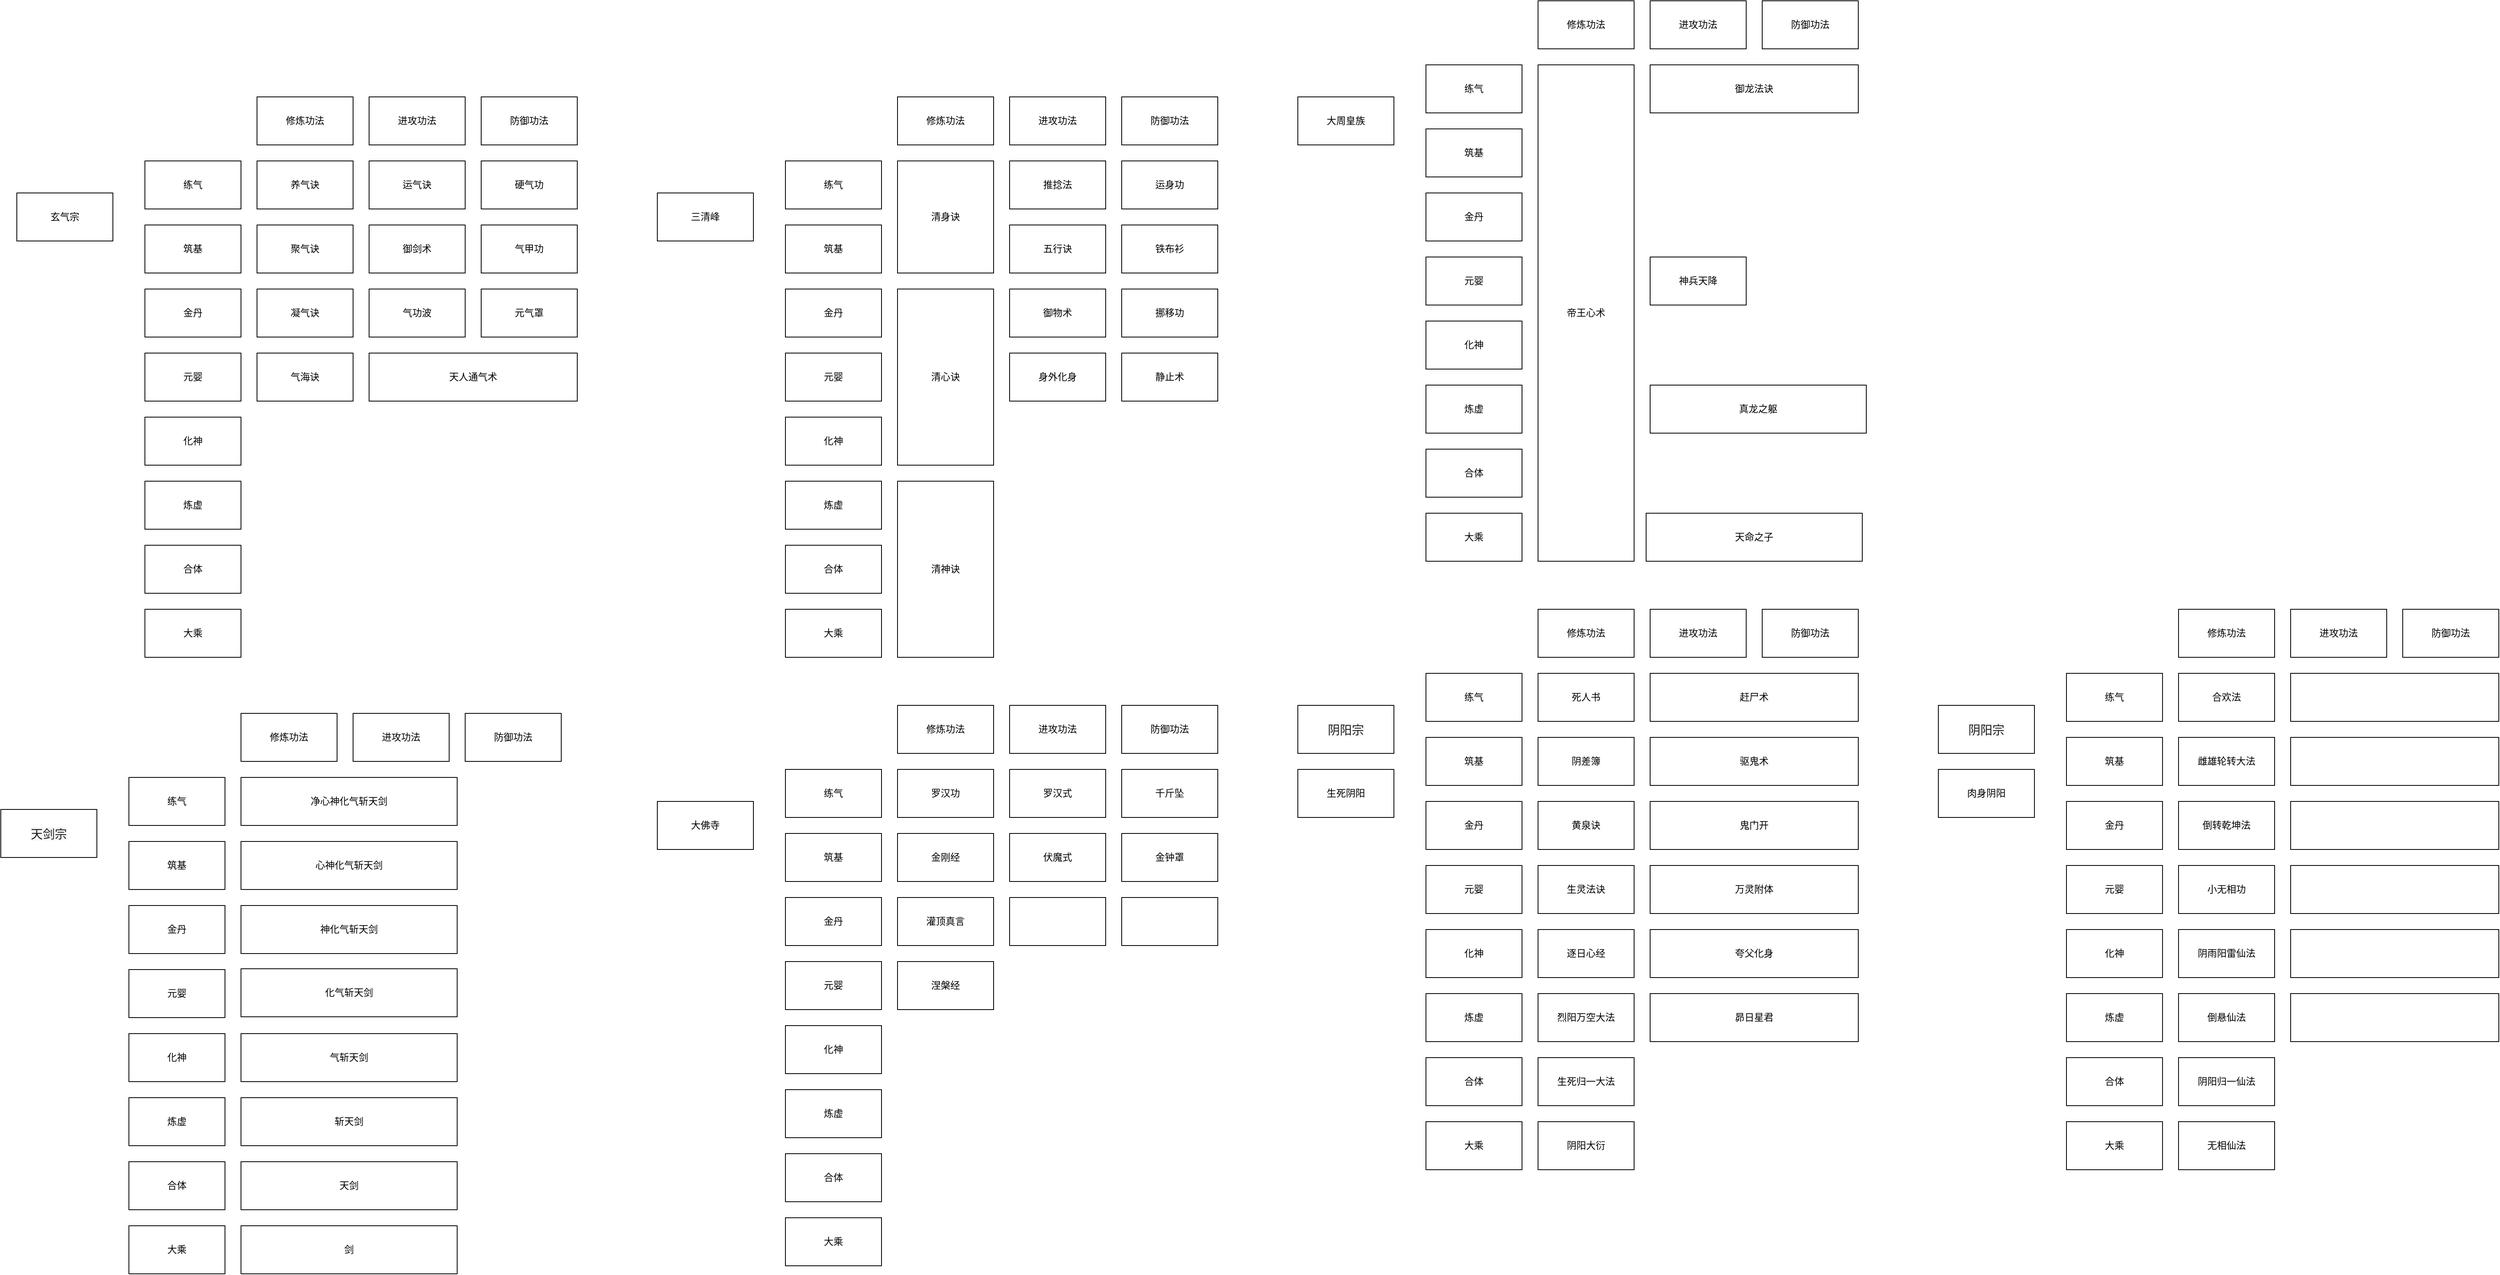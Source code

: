 <mxfile version="16.5.1" type="device"><diagram id="92q2BWoxsPGrW1N8qf2C" name="第 1 页"><mxGraphModel dx="1609" dy="1748" grid="1" gridSize="10" guides="1" tooltips="1" connect="1" arrows="1" fold="1" page="1" pageScale="1" pageWidth="827" pageHeight="1169" math="0" shadow="0"><root><mxCell id="0"/><mxCell id="1" parent="0"/><mxCell id="Y3WGLjyM90ioVc8jtcTb-1" value="玄气宗" style="rounded=0;whiteSpace=wrap;html=1;" parent="1" vertex="1"><mxGeometry x="10" y="200" width="120" height="60" as="geometry"/></mxCell><mxCell id="Y3WGLjyM90ioVc8jtcTb-2" value="养气诀" style="rounded=0;whiteSpace=wrap;html=1;" parent="1" vertex="1"><mxGeometry x="310" y="160" width="120" height="60" as="geometry"/></mxCell><mxCell id="Y3WGLjyM90ioVc8jtcTb-3" value="修炼功法" style="rounded=0;whiteSpace=wrap;html=1;" parent="1" vertex="1"><mxGeometry x="310" y="80" width="120" height="60" as="geometry"/></mxCell><mxCell id="Y3WGLjyM90ioVc8jtcTb-4" value="进攻功法" style="rounded=0;whiteSpace=wrap;html=1;" parent="1" vertex="1"><mxGeometry x="450" y="80" width="120" height="60" as="geometry"/></mxCell><mxCell id="Y3WGLjyM90ioVc8jtcTb-5" value="凝气诀" style="rounded=0;whiteSpace=wrap;html=1;" parent="1" vertex="1"><mxGeometry x="310" y="320" width="120" height="60" as="geometry"/></mxCell><mxCell id="Y3WGLjyM90ioVc8jtcTb-6" value="运气诀" style="rounded=0;whiteSpace=wrap;html=1;" parent="1" vertex="1"><mxGeometry x="450" y="160" width="120" height="60" as="geometry"/></mxCell><mxCell id="Y3WGLjyM90ioVc8jtcTb-7" value="御剑术" style="rounded=0;whiteSpace=wrap;html=1;" parent="1" vertex="1"><mxGeometry x="450" y="240" width="120" height="60" as="geometry"/></mxCell><mxCell id="Y3WGLjyM90ioVc8jtcTb-8" value="聚气诀" style="rounded=0;whiteSpace=wrap;html=1;" parent="1" vertex="1"><mxGeometry x="310" y="240" width="120" height="60" as="geometry"/></mxCell><mxCell id="Y3WGLjyM90ioVc8jtcTb-9" value="气功波" style="rounded=0;whiteSpace=wrap;html=1;" parent="1" vertex="1"><mxGeometry x="450" y="320" width="120" height="60" as="geometry"/></mxCell><mxCell id="Y3WGLjyM90ioVc8jtcTb-16" value="炼虚" style="rounded=0;whiteSpace=wrap;html=1;" parent="1" vertex="1"><mxGeometry x="170" y="560" width="120" height="60" as="geometry"/></mxCell><mxCell id="Y3WGLjyM90ioVc8jtcTb-17" value="合体" style="rounded=0;whiteSpace=wrap;html=1;" parent="1" vertex="1"><mxGeometry x="170" y="640" width="120" height="60" as="geometry"/></mxCell><mxCell id="Y3WGLjyM90ioVc8jtcTb-18" value="大乘" style="rounded=0;whiteSpace=wrap;html=1;" parent="1" vertex="1"><mxGeometry x="170" y="720" width="120" height="60" as="geometry"/></mxCell><mxCell id="Y3WGLjyM90ioVc8jtcTb-19" value="练气" style="rounded=0;whiteSpace=wrap;html=1;" parent="1" vertex="1"><mxGeometry x="170" y="160" width="120" height="60" as="geometry"/></mxCell><mxCell id="Y3WGLjyM90ioVc8jtcTb-20" value="筑基" style="rounded=0;whiteSpace=wrap;html=1;" parent="1" vertex="1"><mxGeometry x="170" y="240" width="120" height="60" as="geometry"/></mxCell><mxCell id="Y3WGLjyM90ioVc8jtcTb-21" value="金丹" style="rounded=0;whiteSpace=wrap;html=1;" parent="1" vertex="1"><mxGeometry x="170" y="320" width="120" height="60" as="geometry"/></mxCell><mxCell id="Y3WGLjyM90ioVc8jtcTb-22" value="元婴" style="rounded=0;whiteSpace=wrap;html=1;" parent="1" vertex="1"><mxGeometry x="170" y="400" width="120" height="60" as="geometry"/></mxCell><mxCell id="Y3WGLjyM90ioVc8jtcTb-23" value="化神" style="rounded=0;whiteSpace=wrap;html=1;" parent="1" vertex="1"><mxGeometry x="170" y="480" width="120" height="60" as="geometry"/></mxCell><mxCell id="Y3WGLjyM90ioVc8jtcTb-28" value="气海诀" style="rounded=0;whiteSpace=wrap;html=1;" parent="1" vertex="1"><mxGeometry x="310" y="400" width="120" height="60" as="geometry"/></mxCell><mxCell id="Y3WGLjyM90ioVc8jtcTb-29" value="天人通气术" style="rounded=0;whiteSpace=wrap;html=1;" parent="1" vertex="1"><mxGeometry x="450" y="400" width="260" height="60" as="geometry"/></mxCell><mxCell id="Y3WGLjyM90ioVc8jtcTb-30" value="元气罩" style="rounded=0;whiteSpace=wrap;html=1;" parent="1" vertex="1"><mxGeometry x="590" y="320" width="120" height="60" as="geometry"/></mxCell><mxCell id="Y3WGLjyM90ioVc8jtcTb-31" value="硬气功" style="rounded=0;whiteSpace=wrap;html=1;" parent="1" vertex="1"><mxGeometry x="590" y="160" width="120" height="60" as="geometry"/></mxCell><mxCell id="Y3WGLjyM90ioVc8jtcTb-32" value="防御功法" style="rounded=0;whiteSpace=wrap;html=1;" parent="1" vertex="1"><mxGeometry x="590" y="80" width="120" height="60" as="geometry"/></mxCell><mxCell id="Y3WGLjyM90ioVc8jtcTb-33" value="气甲功" style="rounded=0;whiteSpace=wrap;html=1;" parent="1" vertex="1"><mxGeometry x="590" y="240" width="120" height="60" as="geometry"/></mxCell><mxCell id="Y3WGLjyM90ioVc8jtcTb-34" value="&lt;span style=&quot;color: rgb(29 , 28 , 29) ; font-size: 15px ; text-align: left ; background-color: rgb(248 , 248 , 248)&quot;&gt;天剑宗&lt;/span&gt;" style="rounded=0;whiteSpace=wrap;html=1;" parent="1" vertex="1"><mxGeometry x="-10" y="970" width="120" height="60" as="geometry"/></mxCell><mxCell id="Y3WGLjyM90ioVc8jtcTb-36" value="修炼功法" style="rounded=0;whiteSpace=wrap;html=1;" parent="1" vertex="1"><mxGeometry x="290" y="850" width="120" height="60" as="geometry"/></mxCell><mxCell id="Y3WGLjyM90ioVc8jtcTb-37" value="进攻功法" style="rounded=0;whiteSpace=wrap;html=1;" parent="1" vertex="1"><mxGeometry x="430" y="850" width="120" height="60" as="geometry"/></mxCell><mxCell id="Y3WGLjyM90ioVc8jtcTb-43" value="炼虚" style="rounded=0;whiteSpace=wrap;html=1;" parent="1" vertex="1"><mxGeometry x="150" y="1330" width="120" height="60" as="geometry"/></mxCell><mxCell id="Y3WGLjyM90ioVc8jtcTb-44" value="合体" style="rounded=0;whiteSpace=wrap;html=1;" parent="1" vertex="1"><mxGeometry x="150" y="1410" width="120" height="60" as="geometry"/></mxCell><mxCell id="Y3WGLjyM90ioVc8jtcTb-45" value="大乘" style="rounded=0;whiteSpace=wrap;html=1;" parent="1" vertex="1"><mxGeometry x="150" y="1490" width="120" height="60" as="geometry"/></mxCell><mxCell id="Y3WGLjyM90ioVc8jtcTb-46" value="练气" style="rounded=0;whiteSpace=wrap;html=1;" parent="1" vertex="1"><mxGeometry x="150" y="930" width="120" height="60" as="geometry"/></mxCell><mxCell id="Y3WGLjyM90ioVc8jtcTb-47" value="筑基" style="rounded=0;whiteSpace=wrap;html=1;" parent="1" vertex="1"><mxGeometry x="150" y="1010" width="120" height="60" as="geometry"/></mxCell><mxCell id="Y3WGLjyM90ioVc8jtcTb-48" value="金丹" style="rounded=0;whiteSpace=wrap;html=1;" parent="1" vertex="1"><mxGeometry x="150" y="1090" width="120" height="60" as="geometry"/></mxCell><mxCell id="Y3WGLjyM90ioVc8jtcTb-49" value="元婴" style="rounded=0;whiteSpace=wrap;html=1;" parent="1" vertex="1"><mxGeometry x="150" y="1170" width="120" height="60" as="geometry"/></mxCell><mxCell id="Y3WGLjyM90ioVc8jtcTb-50" value="化神" style="rounded=0;whiteSpace=wrap;html=1;" parent="1" vertex="1"><mxGeometry x="150" y="1250" width="120" height="60" as="geometry"/></mxCell><mxCell id="Y3WGLjyM90ioVc8jtcTb-55" value="防御功法" style="rounded=0;whiteSpace=wrap;html=1;" parent="1" vertex="1"><mxGeometry x="570" y="850" width="120" height="60" as="geometry"/></mxCell><mxCell id="Y3WGLjyM90ioVc8jtcTb-57" value="剑" style="rounded=0;whiteSpace=wrap;html=1;" parent="1" vertex="1"><mxGeometry x="290" y="1490" width="270" height="60" as="geometry"/></mxCell><mxCell id="Y3WGLjyM90ioVc8jtcTb-58" value="天剑" style="rounded=0;whiteSpace=wrap;html=1;" parent="1" vertex="1"><mxGeometry x="290" y="1410" width="270" height="60" as="geometry"/></mxCell><mxCell id="Y3WGLjyM90ioVc8jtcTb-59" value="斩天剑" style="rounded=0;whiteSpace=wrap;html=1;" parent="1" vertex="1"><mxGeometry x="290" y="1330" width="270" height="60" as="geometry"/></mxCell><mxCell id="Y3WGLjyM90ioVc8jtcTb-60" value="气斩天剑" style="rounded=0;whiteSpace=wrap;html=1;" parent="1" vertex="1"><mxGeometry x="290" y="1250" width="270" height="60" as="geometry"/></mxCell><mxCell id="Y3WGLjyM90ioVc8jtcTb-61" value="化气斩天剑" style="rounded=0;whiteSpace=wrap;html=1;" parent="1" vertex="1"><mxGeometry x="290" y="1169" width="270" height="60" as="geometry"/></mxCell><mxCell id="Y3WGLjyM90ioVc8jtcTb-62" value="神化气斩天剑" style="rounded=0;whiteSpace=wrap;html=1;" parent="1" vertex="1"><mxGeometry x="290" y="1090" width="270" height="60" as="geometry"/></mxCell><mxCell id="Y3WGLjyM90ioVc8jtcTb-64" value="心神化气斩天剑" style="rounded=0;whiteSpace=wrap;html=1;" parent="1" vertex="1"><mxGeometry x="290" y="1010" width="270" height="60" as="geometry"/></mxCell><mxCell id="Y3WGLjyM90ioVc8jtcTb-65" value="净心神化气斩天剑" style="rounded=0;whiteSpace=wrap;html=1;" parent="1" vertex="1"><mxGeometry x="290" y="930" width="270" height="60" as="geometry"/></mxCell><mxCell id="Y3WGLjyM90ioVc8jtcTb-66" value="三清峰" style="rounded=0;whiteSpace=wrap;html=1;" parent="1" vertex="1"><mxGeometry x="810" y="200" width="120" height="60" as="geometry"/></mxCell><mxCell id="Y3WGLjyM90ioVc8jtcTb-67" value="清身诀" style="rounded=0;whiteSpace=wrap;html=1;" parent="1" vertex="1"><mxGeometry x="1110" y="160" width="120" height="140" as="geometry"/></mxCell><mxCell id="Y3WGLjyM90ioVc8jtcTb-68" value="修炼功法" style="rounded=0;whiteSpace=wrap;html=1;" parent="1" vertex="1"><mxGeometry x="1110" y="80" width="120" height="60" as="geometry"/></mxCell><mxCell id="Y3WGLjyM90ioVc8jtcTb-69" value="进攻功法" style="rounded=0;whiteSpace=wrap;html=1;" parent="1" vertex="1"><mxGeometry x="1250" y="80" width="120" height="60" as="geometry"/></mxCell><mxCell id="Y3WGLjyM90ioVc8jtcTb-75" value="炼虚" style="rounded=0;whiteSpace=wrap;html=1;" parent="1" vertex="1"><mxGeometry x="970" y="560" width="120" height="60" as="geometry"/></mxCell><mxCell id="Y3WGLjyM90ioVc8jtcTb-76" value="合体" style="rounded=0;whiteSpace=wrap;html=1;" parent="1" vertex="1"><mxGeometry x="970" y="640" width="120" height="60" as="geometry"/></mxCell><mxCell id="Y3WGLjyM90ioVc8jtcTb-77" value="大乘" style="rounded=0;whiteSpace=wrap;html=1;" parent="1" vertex="1"><mxGeometry x="970" y="720" width="120" height="60" as="geometry"/></mxCell><mxCell id="Y3WGLjyM90ioVc8jtcTb-78" value="练气" style="rounded=0;whiteSpace=wrap;html=1;" parent="1" vertex="1"><mxGeometry x="970" y="160" width="120" height="60" as="geometry"/></mxCell><mxCell id="Y3WGLjyM90ioVc8jtcTb-79" value="筑基" style="rounded=0;whiteSpace=wrap;html=1;" parent="1" vertex="1"><mxGeometry x="970" y="240" width="120" height="60" as="geometry"/></mxCell><mxCell id="Y3WGLjyM90ioVc8jtcTb-80" value="金丹" style="rounded=0;whiteSpace=wrap;html=1;" parent="1" vertex="1"><mxGeometry x="970" y="320" width="120" height="60" as="geometry"/></mxCell><mxCell id="Y3WGLjyM90ioVc8jtcTb-81" value="元婴" style="rounded=0;whiteSpace=wrap;html=1;" parent="1" vertex="1"><mxGeometry x="970" y="400" width="120" height="60" as="geometry"/></mxCell><mxCell id="Y3WGLjyM90ioVc8jtcTb-82" value="化神" style="rounded=0;whiteSpace=wrap;html=1;" parent="1" vertex="1"><mxGeometry x="970" y="480" width="120" height="60" as="geometry"/></mxCell><mxCell id="Y3WGLjyM90ioVc8jtcTb-83" value="清心诀" style="rounded=0;whiteSpace=wrap;html=1;" parent="1" vertex="1"><mxGeometry x="1110" y="320" width="120" height="220" as="geometry"/></mxCell><mxCell id="Y3WGLjyM90ioVc8jtcTb-87" value="防御功法" style="rounded=0;whiteSpace=wrap;html=1;" parent="1" vertex="1"><mxGeometry x="1390" y="80" width="120" height="60" as="geometry"/></mxCell><mxCell id="Y3WGLjyM90ioVc8jtcTb-89" value="清神诀" style="rounded=0;whiteSpace=wrap;html=1;" parent="1" vertex="1"><mxGeometry x="1110" y="560" width="120" height="220" as="geometry"/></mxCell><mxCell id="Y3WGLjyM90ioVc8jtcTb-90" value="推捻法" style="rounded=0;whiteSpace=wrap;html=1;" parent="1" vertex="1"><mxGeometry x="1250" y="160" width="120" height="60" as="geometry"/></mxCell><mxCell id="Y3WGLjyM90ioVc8jtcTb-91" value="运身功" style="rounded=0;whiteSpace=wrap;html=1;" parent="1" vertex="1"><mxGeometry x="1390" y="160" width="120" height="60" as="geometry"/></mxCell><mxCell id="Y3WGLjyM90ioVc8jtcTb-92" value="五行诀" style="rounded=0;whiteSpace=wrap;html=1;" parent="1" vertex="1"><mxGeometry x="1250" y="240" width="120" height="60" as="geometry"/></mxCell><mxCell id="Y3WGLjyM90ioVc8jtcTb-93" value="铁布衫" style="rounded=0;whiteSpace=wrap;html=1;" parent="1" vertex="1"><mxGeometry x="1390" y="240" width="120" height="60" as="geometry"/></mxCell><mxCell id="Y3WGLjyM90ioVc8jtcTb-94" value="御物术" style="rounded=0;whiteSpace=wrap;html=1;" parent="1" vertex="1"><mxGeometry x="1250" y="320" width="120" height="60" as="geometry"/></mxCell><mxCell id="Y3WGLjyM90ioVc8jtcTb-95" value="挪移功" style="rounded=0;whiteSpace=wrap;html=1;" parent="1" vertex="1"><mxGeometry x="1390" y="320" width="120" height="60" as="geometry"/></mxCell><mxCell id="Y3WGLjyM90ioVc8jtcTb-96" value="身外化身" style="rounded=0;whiteSpace=wrap;html=1;" parent="1" vertex="1"><mxGeometry x="1250" y="400" width="120" height="60" as="geometry"/></mxCell><mxCell id="Y3WGLjyM90ioVc8jtcTb-97" value="静止术" style="rounded=0;whiteSpace=wrap;html=1;" parent="1" vertex="1"><mxGeometry x="1390" y="400" width="120" height="60" as="geometry"/></mxCell><mxCell id="Y3WGLjyM90ioVc8jtcTb-98" value="大佛寺" style="rounded=0;whiteSpace=wrap;html=1;" parent="1" vertex="1"><mxGeometry x="810" y="960" width="120" height="60" as="geometry"/></mxCell><mxCell id="Y3WGLjyM90ioVc8jtcTb-100" value="修炼功法" style="rounded=0;whiteSpace=wrap;html=1;" parent="1" vertex="1"><mxGeometry x="1110" y="840" width="120" height="60" as="geometry"/></mxCell><mxCell id="Y3WGLjyM90ioVc8jtcTb-101" value="进攻功法" style="rounded=0;whiteSpace=wrap;html=1;" parent="1" vertex="1"><mxGeometry x="1250" y="840" width="120" height="60" as="geometry"/></mxCell><mxCell id="Y3WGLjyM90ioVc8jtcTb-107" value="炼虚" style="rounded=0;whiteSpace=wrap;html=1;" parent="1" vertex="1"><mxGeometry x="970" y="1320" width="120" height="60" as="geometry"/></mxCell><mxCell id="Y3WGLjyM90ioVc8jtcTb-108" value="合体" style="rounded=0;whiteSpace=wrap;html=1;" parent="1" vertex="1"><mxGeometry x="970" y="1400" width="120" height="60" as="geometry"/></mxCell><mxCell id="Y3WGLjyM90ioVc8jtcTb-109" value="大乘" style="rounded=0;whiteSpace=wrap;html=1;" parent="1" vertex="1"><mxGeometry x="970" y="1480" width="120" height="60" as="geometry"/></mxCell><mxCell id="Y3WGLjyM90ioVc8jtcTb-110" value="练气" style="rounded=0;whiteSpace=wrap;html=1;" parent="1" vertex="1"><mxGeometry x="970" y="920" width="120" height="60" as="geometry"/></mxCell><mxCell id="Y3WGLjyM90ioVc8jtcTb-111" value="筑基" style="rounded=0;whiteSpace=wrap;html=1;" parent="1" vertex="1"><mxGeometry x="970" y="1000" width="120" height="60" as="geometry"/></mxCell><mxCell id="Y3WGLjyM90ioVc8jtcTb-112" value="金丹" style="rounded=0;whiteSpace=wrap;html=1;" parent="1" vertex="1"><mxGeometry x="970" y="1080" width="120" height="60" as="geometry"/></mxCell><mxCell id="Y3WGLjyM90ioVc8jtcTb-113" value="元婴" style="rounded=0;whiteSpace=wrap;html=1;" parent="1" vertex="1"><mxGeometry x="970" y="1160" width="120" height="60" as="geometry"/></mxCell><mxCell id="Y3WGLjyM90ioVc8jtcTb-114" value="化神" style="rounded=0;whiteSpace=wrap;html=1;" parent="1" vertex="1"><mxGeometry x="970" y="1240" width="120" height="60" as="geometry"/></mxCell><mxCell id="Y3WGLjyM90ioVc8jtcTb-119" value="防御功法" style="rounded=0;whiteSpace=wrap;html=1;" parent="1" vertex="1"><mxGeometry x="1390" y="840" width="120" height="60" as="geometry"/></mxCell><mxCell id="Y3WGLjyM90ioVc8jtcTb-121" value="罗汉功" style="rounded=0;whiteSpace=wrap;html=1;" parent="1" vertex="1"><mxGeometry x="1110" y="920" width="120" height="60" as="geometry"/></mxCell><mxCell id="Y3WGLjyM90ioVc8jtcTb-122" value="金刚经" style="rounded=0;whiteSpace=wrap;html=1;" parent="1" vertex="1"><mxGeometry x="1110" y="1000" width="120" height="60" as="geometry"/></mxCell><mxCell id="Y3WGLjyM90ioVc8jtcTb-123" value="灌顶真言" style="rounded=0;whiteSpace=wrap;html=1;" parent="1" vertex="1"><mxGeometry x="1110" y="1080" width="120" height="60" as="geometry"/></mxCell><mxCell id="Y3WGLjyM90ioVc8jtcTb-124" value="涅槃经" style="rounded=0;whiteSpace=wrap;html=1;" parent="1" vertex="1"><mxGeometry x="1110" y="1160" width="120" height="60" as="geometry"/></mxCell><mxCell id="Y3WGLjyM90ioVc8jtcTb-125" value="罗汉式" style="rounded=0;whiteSpace=wrap;html=1;" parent="1" vertex="1"><mxGeometry x="1250" y="920" width="120" height="60" as="geometry"/></mxCell><mxCell id="Y3WGLjyM90ioVc8jtcTb-126" value="金钟罩" style="rounded=0;whiteSpace=wrap;html=1;" parent="1" vertex="1"><mxGeometry x="1390" y="1000" width="120" height="60" as="geometry"/></mxCell><mxCell id="Y3WGLjyM90ioVc8jtcTb-127" value="千斤坠" style="rounded=0;whiteSpace=wrap;html=1;" parent="1" vertex="1"><mxGeometry x="1390" y="920" width="120" height="60" as="geometry"/></mxCell><mxCell id="Y3WGLjyM90ioVc8jtcTb-128" value="伏魔式" style="rounded=0;whiteSpace=wrap;html=1;" parent="1" vertex="1"><mxGeometry x="1250" y="1000" width="120" height="60" as="geometry"/></mxCell><mxCell id="Y3WGLjyM90ioVc8jtcTb-129" value="" style="rounded=0;whiteSpace=wrap;html=1;" parent="1" vertex="1"><mxGeometry x="1250" y="1080" width="120" height="60" as="geometry"/></mxCell><mxCell id="Y3WGLjyM90ioVc8jtcTb-130" value="" style="rounded=0;whiteSpace=wrap;html=1;" parent="1" vertex="1"><mxGeometry x="1390" y="1080" width="120" height="60" as="geometry"/></mxCell><mxCell id="Y3WGLjyM90ioVc8jtcTb-131" value="大周皇族" style="rounded=0;whiteSpace=wrap;html=1;" parent="1" vertex="1"><mxGeometry x="1610" y="80" width="120" height="60" as="geometry"/></mxCell><mxCell id="Y3WGLjyM90ioVc8jtcTb-133" value="修炼功法" style="rounded=0;whiteSpace=wrap;html=1;" parent="1" vertex="1"><mxGeometry x="1910" y="-40" width="120" height="60" as="geometry"/></mxCell><mxCell id="Y3WGLjyM90ioVc8jtcTb-134" value="进攻功法" style="rounded=0;whiteSpace=wrap;html=1;" parent="1" vertex="1"><mxGeometry x="2050" y="-40" width="120" height="60" as="geometry"/></mxCell><mxCell id="Y3WGLjyM90ioVc8jtcTb-140" value="炼虚" style="rounded=0;whiteSpace=wrap;html=1;" parent="1" vertex="1"><mxGeometry x="1770" y="440" width="120" height="60" as="geometry"/></mxCell><mxCell id="Y3WGLjyM90ioVc8jtcTb-141" value="合体" style="rounded=0;whiteSpace=wrap;html=1;" parent="1" vertex="1"><mxGeometry x="1770" y="520" width="120" height="60" as="geometry"/></mxCell><mxCell id="Y3WGLjyM90ioVc8jtcTb-142" value="大乘" style="rounded=0;whiteSpace=wrap;html=1;" parent="1" vertex="1"><mxGeometry x="1770" y="600" width="120" height="60" as="geometry"/></mxCell><mxCell id="Y3WGLjyM90ioVc8jtcTb-143" value="练气" style="rounded=0;whiteSpace=wrap;html=1;" parent="1" vertex="1"><mxGeometry x="1770" y="40" width="120" height="60" as="geometry"/></mxCell><mxCell id="Y3WGLjyM90ioVc8jtcTb-144" value="筑基" style="rounded=0;whiteSpace=wrap;html=1;" parent="1" vertex="1"><mxGeometry x="1770" y="120" width="120" height="60" as="geometry"/></mxCell><mxCell id="Y3WGLjyM90ioVc8jtcTb-145" value="金丹" style="rounded=0;whiteSpace=wrap;html=1;" parent="1" vertex="1"><mxGeometry x="1770" y="200" width="120" height="60" as="geometry"/></mxCell><mxCell id="Y3WGLjyM90ioVc8jtcTb-146" value="元婴" style="rounded=0;whiteSpace=wrap;html=1;" parent="1" vertex="1"><mxGeometry x="1770" y="280" width="120" height="60" as="geometry"/></mxCell><mxCell id="Y3WGLjyM90ioVc8jtcTb-147" value="化神" style="rounded=0;whiteSpace=wrap;html=1;" parent="1" vertex="1"><mxGeometry x="1770" y="360" width="120" height="60" as="geometry"/></mxCell><mxCell id="Y3WGLjyM90ioVc8jtcTb-152" value="防御功法" style="rounded=0;whiteSpace=wrap;html=1;" parent="1" vertex="1"><mxGeometry x="2190" y="-40" width="120" height="60" as="geometry"/></mxCell><mxCell id="Y3WGLjyM90ioVc8jtcTb-154" value="帝王心术" style="rounded=0;whiteSpace=wrap;html=1;" parent="1" vertex="1"><mxGeometry x="1910" y="40" width="120" height="620" as="geometry"/></mxCell><mxCell id="Y3WGLjyM90ioVc8jtcTb-155" value="御龙法诀" style="rounded=0;whiteSpace=wrap;html=1;" parent="1" vertex="1"><mxGeometry x="2050" y="40" width="260" height="60" as="geometry"/></mxCell><mxCell id="Y3WGLjyM90ioVc8jtcTb-156" value="神兵天降" style="rounded=0;whiteSpace=wrap;html=1;" parent="1" vertex="1"><mxGeometry x="2050" y="280" width="120" height="60" as="geometry"/></mxCell><mxCell id="Y3WGLjyM90ioVc8jtcTb-157" value="真龙之躯" style="rounded=0;whiteSpace=wrap;html=1;" parent="1" vertex="1"><mxGeometry x="2050" y="440" width="270" height="60" as="geometry"/></mxCell><mxCell id="Y3WGLjyM90ioVc8jtcTb-158" value="天命之子" style="rounded=0;whiteSpace=wrap;html=1;" parent="1" vertex="1"><mxGeometry x="2045" y="600" width="270" height="60" as="geometry"/></mxCell><mxCell id="Y3WGLjyM90ioVc8jtcTb-159" value="&lt;span style=&quot;color: rgb(29 , 28 , 29) ; font-size: 15px ; text-align: left ; background-color: rgb(248 , 248 , 248)&quot;&gt;阴阳宗&lt;/span&gt;" style="rounded=0;whiteSpace=wrap;html=1;" parent="1" vertex="1"><mxGeometry x="1610" y="840" width="120" height="60" as="geometry"/></mxCell><mxCell id="Y3WGLjyM90ioVc8jtcTb-160" value="修炼功法" style="rounded=0;whiteSpace=wrap;html=1;" parent="1" vertex="1"><mxGeometry x="1910" y="720" width="120" height="60" as="geometry"/></mxCell><mxCell id="Y3WGLjyM90ioVc8jtcTb-161" value="进攻功法" style="rounded=0;whiteSpace=wrap;html=1;" parent="1" vertex="1"><mxGeometry x="2050" y="720" width="120" height="60" as="geometry"/></mxCell><mxCell id="Y3WGLjyM90ioVc8jtcTb-162" value="炼虚" style="rounded=0;whiteSpace=wrap;html=1;" parent="1" vertex="1"><mxGeometry x="1770" y="1200" width="120" height="60" as="geometry"/></mxCell><mxCell id="Y3WGLjyM90ioVc8jtcTb-163" value="合体" style="rounded=0;whiteSpace=wrap;html=1;" parent="1" vertex="1"><mxGeometry x="1770" y="1280" width="120" height="60" as="geometry"/></mxCell><mxCell id="Y3WGLjyM90ioVc8jtcTb-164" value="大乘" style="rounded=0;whiteSpace=wrap;html=1;" parent="1" vertex="1"><mxGeometry x="1770" y="1360" width="120" height="60" as="geometry"/></mxCell><mxCell id="Y3WGLjyM90ioVc8jtcTb-165" value="练气" style="rounded=0;whiteSpace=wrap;html=1;" parent="1" vertex="1"><mxGeometry x="1770" y="800" width="120" height="60" as="geometry"/></mxCell><mxCell id="Y3WGLjyM90ioVc8jtcTb-166" value="筑基" style="rounded=0;whiteSpace=wrap;html=1;" parent="1" vertex="1"><mxGeometry x="1770" y="880" width="120" height="60" as="geometry"/></mxCell><mxCell id="Y3WGLjyM90ioVc8jtcTb-167" value="金丹" style="rounded=0;whiteSpace=wrap;html=1;" parent="1" vertex="1"><mxGeometry x="1770" y="960" width="120" height="60" as="geometry"/></mxCell><mxCell id="Y3WGLjyM90ioVc8jtcTb-168" value="元婴" style="rounded=0;whiteSpace=wrap;html=1;" parent="1" vertex="1"><mxGeometry x="1770" y="1040" width="120" height="60" as="geometry"/></mxCell><mxCell id="Y3WGLjyM90ioVc8jtcTb-169" value="化神" style="rounded=0;whiteSpace=wrap;html=1;" parent="1" vertex="1"><mxGeometry x="1770" y="1120" width="120" height="60" as="geometry"/></mxCell><mxCell id="Y3WGLjyM90ioVc8jtcTb-170" value="防御功法" style="rounded=0;whiteSpace=wrap;html=1;" parent="1" vertex="1"><mxGeometry x="2190" y="720" width="120" height="60" as="geometry"/></mxCell><mxCell id="Y3WGLjyM90ioVc8jtcTb-177" value="死人书" style="rounded=0;whiteSpace=wrap;html=1;" parent="1" vertex="1"><mxGeometry x="1910" y="800" width="120" height="60" as="geometry"/></mxCell><mxCell id="Y3WGLjyM90ioVc8jtcTb-178" value="阴差簿" style="rounded=0;whiteSpace=wrap;html=1;" parent="1" vertex="1"><mxGeometry x="1910" y="880" width="120" height="60" as="geometry"/></mxCell><mxCell id="Y3WGLjyM90ioVc8jtcTb-179" value="黄泉诀" style="rounded=0;whiteSpace=wrap;html=1;" parent="1" vertex="1"><mxGeometry x="1910" y="960" width="120" height="60" as="geometry"/></mxCell><mxCell id="Y3WGLjyM90ioVc8jtcTb-180" value="生灵法诀" style="rounded=0;whiteSpace=wrap;html=1;" parent="1" vertex="1"><mxGeometry x="1910" y="1040" width="120" height="60" as="geometry"/></mxCell><mxCell id="Y3WGLjyM90ioVc8jtcTb-181" value="逐日心经" style="rounded=0;whiteSpace=wrap;html=1;" parent="1" vertex="1"><mxGeometry x="1910" y="1120" width="120" height="60" as="geometry"/></mxCell><mxCell id="Y3WGLjyM90ioVc8jtcTb-182" value="阴阳大衍" style="rounded=0;whiteSpace=wrap;html=1;" parent="1" vertex="1"><mxGeometry x="1910" y="1360" width="120" height="60" as="geometry"/></mxCell><mxCell id="Y3WGLjyM90ioVc8jtcTb-183" value="生死归一大法" style="rounded=0;whiteSpace=wrap;html=1;" parent="1" vertex="1"><mxGeometry x="1910" y="1280" width="120" height="60" as="geometry"/></mxCell><mxCell id="Y3WGLjyM90ioVc8jtcTb-184" value="烈阳万空大法" style="rounded=0;whiteSpace=wrap;html=1;" parent="1" vertex="1"><mxGeometry x="1910" y="1200" width="120" height="60" as="geometry"/></mxCell><mxCell id="ua_QO4-oeAUR57HjA9Hb-1" value="生死阴阳" style="rounded=0;whiteSpace=wrap;html=1;" vertex="1" parent="1"><mxGeometry x="1610" y="920" width="120" height="60" as="geometry"/></mxCell><mxCell id="ua_QO4-oeAUR57HjA9Hb-2" value="赶尸术" style="rounded=0;whiteSpace=wrap;html=1;" vertex="1" parent="1"><mxGeometry x="2050" y="800" width="260" height="60" as="geometry"/></mxCell><mxCell id="ua_QO4-oeAUR57HjA9Hb-4" value="驱鬼术" style="rounded=0;whiteSpace=wrap;html=1;" vertex="1" parent="1"><mxGeometry x="2050" y="880" width="260" height="60" as="geometry"/></mxCell><mxCell id="ua_QO4-oeAUR57HjA9Hb-6" value="鬼门开" style="rounded=0;whiteSpace=wrap;html=1;" vertex="1" parent="1"><mxGeometry x="2050" y="960" width="260" height="60" as="geometry"/></mxCell><mxCell id="ua_QO4-oeAUR57HjA9Hb-7" value="万灵附体" style="rounded=0;whiteSpace=wrap;html=1;" vertex="1" parent="1"><mxGeometry x="2050" y="1040" width="260" height="60" as="geometry"/></mxCell><mxCell id="ua_QO4-oeAUR57HjA9Hb-8" value="夸父化身" style="rounded=0;whiteSpace=wrap;html=1;" vertex="1" parent="1"><mxGeometry x="2050" y="1120" width="260" height="60" as="geometry"/></mxCell><mxCell id="ua_QO4-oeAUR57HjA9Hb-9" value="昴日星君" style="rounded=0;whiteSpace=wrap;html=1;" vertex="1" parent="1"><mxGeometry x="2050" y="1200" width="260" height="60" as="geometry"/></mxCell><mxCell id="ua_QO4-oeAUR57HjA9Hb-11" value="&lt;span style=&quot;color: rgb(29 , 28 , 29) ; font-size: 15px ; text-align: left ; background-color: rgb(248 , 248 , 248)&quot;&gt;阴阳宗&lt;/span&gt;" style="rounded=0;whiteSpace=wrap;html=1;" vertex="1" parent="1"><mxGeometry x="2410" y="840" width="120" height="60" as="geometry"/></mxCell><mxCell id="ua_QO4-oeAUR57HjA9Hb-12" value="修炼功法" style="rounded=0;whiteSpace=wrap;html=1;" vertex="1" parent="1"><mxGeometry x="2710" y="720" width="120" height="60" as="geometry"/></mxCell><mxCell id="ua_QO4-oeAUR57HjA9Hb-13" value="进攻功法" style="rounded=0;whiteSpace=wrap;html=1;" vertex="1" parent="1"><mxGeometry x="2850" y="720" width="120" height="60" as="geometry"/></mxCell><mxCell id="ua_QO4-oeAUR57HjA9Hb-14" value="炼虚" style="rounded=0;whiteSpace=wrap;html=1;" vertex="1" parent="1"><mxGeometry x="2570" y="1200" width="120" height="60" as="geometry"/></mxCell><mxCell id="ua_QO4-oeAUR57HjA9Hb-15" value="合体" style="rounded=0;whiteSpace=wrap;html=1;" vertex="1" parent="1"><mxGeometry x="2570" y="1280" width="120" height="60" as="geometry"/></mxCell><mxCell id="ua_QO4-oeAUR57HjA9Hb-16" value="大乘" style="rounded=0;whiteSpace=wrap;html=1;" vertex="1" parent="1"><mxGeometry x="2570" y="1360" width="120" height="60" as="geometry"/></mxCell><mxCell id="ua_QO4-oeAUR57HjA9Hb-17" value="练气" style="rounded=0;whiteSpace=wrap;html=1;" vertex="1" parent="1"><mxGeometry x="2570" y="800" width="120" height="60" as="geometry"/></mxCell><mxCell id="ua_QO4-oeAUR57HjA9Hb-18" value="筑基" style="rounded=0;whiteSpace=wrap;html=1;" vertex="1" parent="1"><mxGeometry x="2570" y="880" width="120" height="60" as="geometry"/></mxCell><mxCell id="ua_QO4-oeAUR57HjA9Hb-19" value="金丹" style="rounded=0;whiteSpace=wrap;html=1;" vertex="1" parent="1"><mxGeometry x="2570" y="960" width="120" height="60" as="geometry"/></mxCell><mxCell id="ua_QO4-oeAUR57HjA9Hb-20" value="元婴" style="rounded=0;whiteSpace=wrap;html=1;" vertex="1" parent="1"><mxGeometry x="2570" y="1040" width="120" height="60" as="geometry"/></mxCell><mxCell id="ua_QO4-oeAUR57HjA9Hb-21" value="化神" style="rounded=0;whiteSpace=wrap;html=1;" vertex="1" parent="1"><mxGeometry x="2570" y="1120" width="120" height="60" as="geometry"/></mxCell><mxCell id="ua_QO4-oeAUR57HjA9Hb-22" value="防御功法" style="rounded=0;whiteSpace=wrap;html=1;" vertex="1" parent="1"><mxGeometry x="2990" y="720" width="120" height="60" as="geometry"/></mxCell><mxCell id="ua_QO4-oeAUR57HjA9Hb-23" value="合欢法" style="rounded=0;whiteSpace=wrap;html=1;" vertex="1" parent="1"><mxGeometry x="2710" y="800" width="120" height="60" as="geometry"/></mxCell><mxCell id="ua_QO4-oeAUR57HjA9Hb-24" value="雌雄轮转大法" style="rounded=0;whiteSpace=wrap;html=1;" vertex="1" parent="1"><mxGeometry x="2710" y="880" width="120" height="60" as="geometry"/></mxCell><mxCell id="ua_QO4-oeAUR57HjA9Hb-25" value="阴雨阳雷仙法" style="rounded=0;whiteSpace=wrap;html=1;" vertex="1" parent="1"><mxGeometry x="2710" y="1120" width="120" height="60" as="geometry"/></mxCell><mxCell id="ua_QO4-oeAUR57HjA9Hb-26" value="无相仙法" style="rounded=0;whiteSpace=wrap;html=1;" vertex="1" parent="1"><mxGeometry x="2710" y="1360" width="120" height="60" as="geometry"/></mxCell><mxCell id="ua_QO4-oeAUR57HjA9Hb-27" value="倒转乾坤法" style="rounded=0;whiteSpace=wrap;html=1;" vertex="1" parent="1"><mxGeometry x="2710" y="960" width="120" height="60" as="geometry"/></mxCell><mxCell id="ua_QO4-oeAUR57HjA9Hb-28" value="小无相功" style="rounded=0;whiteSpace=wrap;html=1;" vertex="1" parent="1"><mxGeometry x="2710" y="1040" width="120" height="60" as="geometry"/></mxCell><mxCell id="ua_QO4-oeAUR57HjA9Hb-29" value="&lt;span&gt;阴阳归一仙法&lt;/span&gt;" style="rounded=0;whiteSpace=wrap;html=1;" vertex="1" parent="1"><mxGeometry x="2710" y="1280" width="120" height="60" as="geometry"/></mxCell><mxCell id="ua_QO4-oeAUR57HjA9Hb-30" value="倒悬仙法" style="rounded=0;whiteSpace=wrap;html=1;" vertex="1" parent="1"><mxGeometry x="2710" y="1200" width="120" height="60" as="geometry"/></mxCell><mxCell id="ua_QO4-oeAUR57HjA9Hb-31" value="肉身阴阳" style="rounded=0;whiteSpace=wrap;html=1;" vertex="1" parent="1"><mxGeometry x="2410" y="920" width="120" height="60" as="geometry"/></mxCell><mxCell id="ua_QO4-oeAUR57HjA9Hb-32" value="" style="rounded=0;whiteSpace=wrap;html=1;" vertex="1" parent="1"><mxGeometry x="2850" y="800" width="260" height="60" as="geometry"/></mxCell><mxCell id="ua_QO4-oeAUR57HjA9Hb-33" value="" style="rounded=0;whiteSpace=wrap;html=1;" vertex="1" parent="1"><mxGeometry x="2850" y="880" width="260" height="60" as="geometry"/></mxCell><mxCell id="ua_QO4-oeAUR57HjA9Hb-34" value="" style="rounded=0;whiteSpace=wrap;html=1;" vertex="1" parent="1"><mxGeometry x="2850" y="960" width="260" height="60" as="geometry"/></mxCell><mxCell id="ua_QO4-oeAUR57HjA9Hb-35" value="" style="rounded=0;whiteSpace=wrap;html=1;" vertex="1" parent="1"><mxGeometry x="2850" y="1040" width="260" height="60" as="geometry"/></mxCell><mxCell id="ua_QO4-oeAUR57HjA9Hb-36" value="" style="rounded=0;whiteSpace=wrap;html=1;" vertex="1" parent="1"><mxGeometry x="2850" y="1120" width="260" height="60" as="geometry"/></mxCell><mxCell id="ua_QO4-oeAUR57HjA9Hb-37" value="" style="rounded=0;whiteSpace=wrap;html=1;" vertex="1" parent="1"><mxGeometry x="2850" y="1200" width="260" height="60" as="geometry"/></mxCell></root></mxGraphModel></diagram></mxfile>